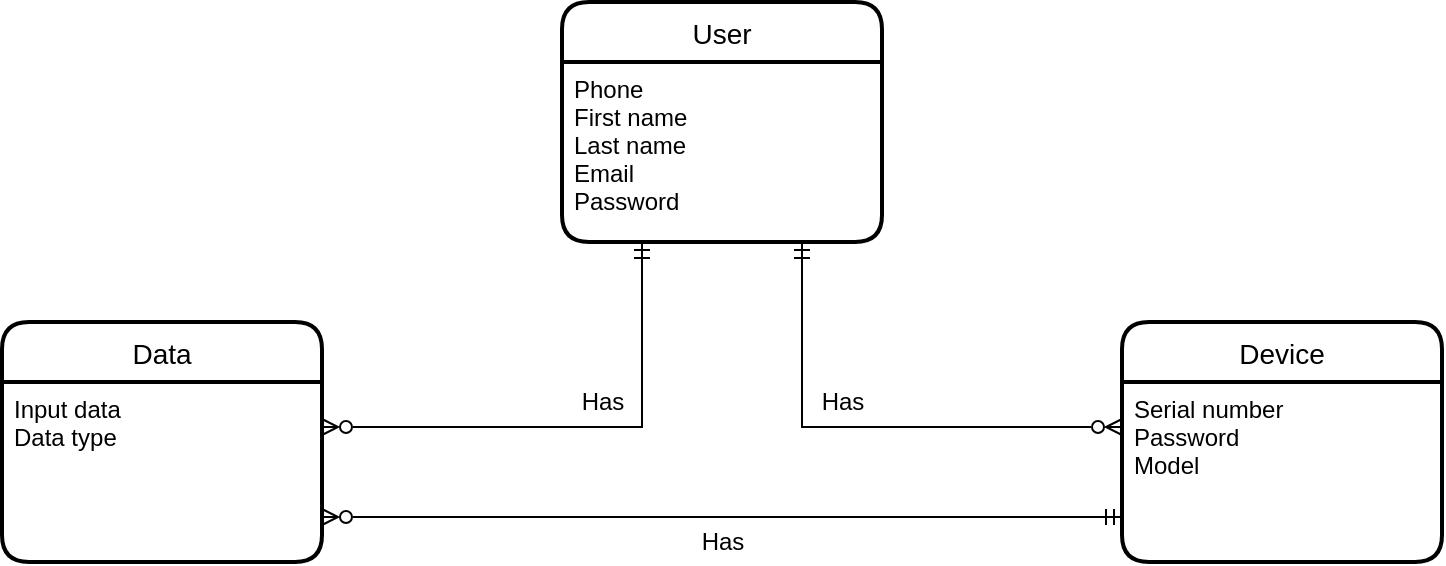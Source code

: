 <mxfile version="15.5.0" type="github">
  <diagram id="NXKH9OekvMDb-WQwvyIM" name="Page-1">
    <mxGraphModel dx="2062" dy="1154" grid="1" gridSize="10" guides="1" tooltips="1" connect="1" arrows="1" fold="1" page="1" pageScale="1" pageWidth="200000" pageHeight="200000" math="0" shadow="0">
      <root>
        <mxCell id="0" />
        <mxCell id="1" parent="0" />
        <mxCell id="jwMvEWTDmsHy84tJd6QA-41" value="User" style="swimlane;childLayout=stackLayout;horizontal=1;startSize=30;horizontalStack=0;rounded=1;fontSize=14;fontStyle=0;strokeWidth=2;resizeParent=0;resizeLast=1;shadow=0;dashed=0;align=center;" vertex="1" parent="1">
          <mxGeometry x="680" y="120" width="160" height="120" as="geometry" />
        </mxCell>
        <mxCell id="jwMvEWTDmsHy84tJd6QA-42" value="Phone&#xa;First name&#xa;Last name&#xa;Email&#xa;Password" style="align=left;strokeColor=none;fillColor=none;spacingLeft=4;fontSize=12;verticalAlign=top;resizable=0;rotatable=0;part=1;" vertex="1" parent="jwMvEWTDmsHy84tJd6QA-41">
          <mxGeometry y="30" width="160" height="90" as="geometry" />
        </mxCell>
        <mxCell id="jwMvEWTDmsHy84tJd6QA-43" value="Device" style="swimlane;childLayout=stackLayout;horizontal=1;startSize=30;horizontalStack=0;rounded=1;fontSize=14;fontStyle=0;strokeWidth=2;resizeParent=0;resizeLast=1;shadow=0;dashed=0;align=center;" vertex="1" parent="1">
          <mxGeometry x="960" y="280" width="160" height="120" as="geometry" />
        </mxCell>
        <mxCell id="jwMvEWTDmsHy84tJd6QA-44" value="Serial number&#xa;Password&#xa;Model" style="align=left;strokeColor=none;fillColor=none;spacingLeft=4;fontSize=12;verticalAlign=top;resizable=0;rotatable=0;part=1;" vertex="1" parent="jwMvEWTDmsHy84tJd6QA-43">
          <mxGeometry y="30" width="160" height="90" as="geometry" />
        </mxCell>
        <mxCell id="jwMvEWTDmsHy84tJd6QA-45" value="Data" style="swimlane;childLayout=stackLayout;horizontal=1;startSize=30;horizontalStack=0;rounded=1;fontSize=14;fontStyle=0;strokeWidth=2;resizeParent=0;resizeLast=1;shadow=0;dashed=0;align=center;" vertex="1" parent="1">
          <mxGeometry x="400" y="280" width="160" height="120" as="geometry" />
        </mxCell>
        <mxCell id="jwMvEWTDmsHy84tJd6QA-46" value="Input data&#xa;Data type" style="align=left;strokeColor=none;fillColor=none;spacingLeft=4;fontSize=12;verticalAlign=top;resizable=0;rotatable=0;part=1;" vertex="1" parent="jwMvEWTDmsHy84tJd6QA-45">
          <mxGeometry y="30" width="160" height="90" as="geometry" />
        </mxCell>
        <mxCell id="jwMvEWTDmsHy84tJd6QA-47" style="edgeStyle=orthogonalEdgeStyle;rounded=0;orthogonalLoop=1;jettySize=auto;html=1;exitX=0.25;exitY=1;exitDx=0;exitDy=0;entryX=1;entryY=0.25;entryDx=0;entryDy=0;endArrow=ERzeroToMany;endFill=0;startArrow=ERmandOne;startFill=0;" edge="1" parent="1" source="jwMvEWTDmsHy84tJd6QA-42" target="jwMvEWTDmsHy84tJd6QA-46">
          <mxGeometry relative="1" as="geometry" />
        </mxCell>
        <mxCell id="jwMvEWTDmsHy84tJd6QA-48" style="edgeStyle=orthogonalEdgeStyle;rounded=0;orthogonalLoop=1;jettySize=auto;html=1;exitX=0.75;exitY=1;exitDx=0;exitDy=0;entryX=0;entryY=0.25;entryDx=0;entryDy=0;startArrow=ERmandOne;startFill=0;endArrow=ERzeroToMany;endFill=0;" edge="1" parent="1" source="jwMvEWTDmsHy84tJd6QA-42" target="jwMvEWTDmsHy84tJd6QA-44">
          <mxGeometry relative="1" as="geometry" />
        </mxCell>
        <mxCell id="jwMvEWTDmsHy84tJd6QA-50" style="edgeStyle=orthogonalEdgeStyle;rounded=0;orthogonalLoop=1;jettySize=auto;html=1;exitX=0;exitY=0.75;exitDx=0;exitDy=0;entryX=1;entryY=0.75;entryDx=0;entryDy=0;startArrow=ERmandOne;startFill=0;endArrow=ERzeroToMany;endFill=0;" edge="1" parent="1" source="jwMvEWTDmsHy84tJd6QA-44" target="jwMvEWTDmsHy84tJd6QA-46">
          <mxGeometry relative="1" as="geometry" />
        </mxCell>
        <mxCell id="jwMvEWTDmsHy84tJd6QA-51" value="Has" style="text;html=1;align=center;verticalAlign=middle;resizable=0;points=[];autosize=1;strokeColor=none;fillColor=none;" vertex="1" parent="1">
          <mxGeometry x="680" y="310" width="40" height="20" as="geometry" />
        </mxCell>
        <mxCell id="jwMvEWTDmsHy84tJd6QA-52" value="Has" style="text;html=1;align=center;verticalAlign=middle;resizable=0;points=[];autosize=1;strokeColor=none;fillColor=none;" vertex="1" parent="1">
          <mxGeometry x="800" y="310" width="40" height="20" as="geometry" />
        </mxCell>
        <mxCell id="jwMvEWTDmsHy84tJd6QA-53" value="Has" style="text;html=1;align=center;verticalAlign=middle;resizable=0;points=[];autosize=1;strokeColor=none;fillColor=none;" vertex="1" parent="1">
          <mxGeometry x="740" y="380" width="40" height="20" as="geometry" />
        </mxCell>
      </root>
    </mxGraphModel>
  </diagram>
</mxfile>

